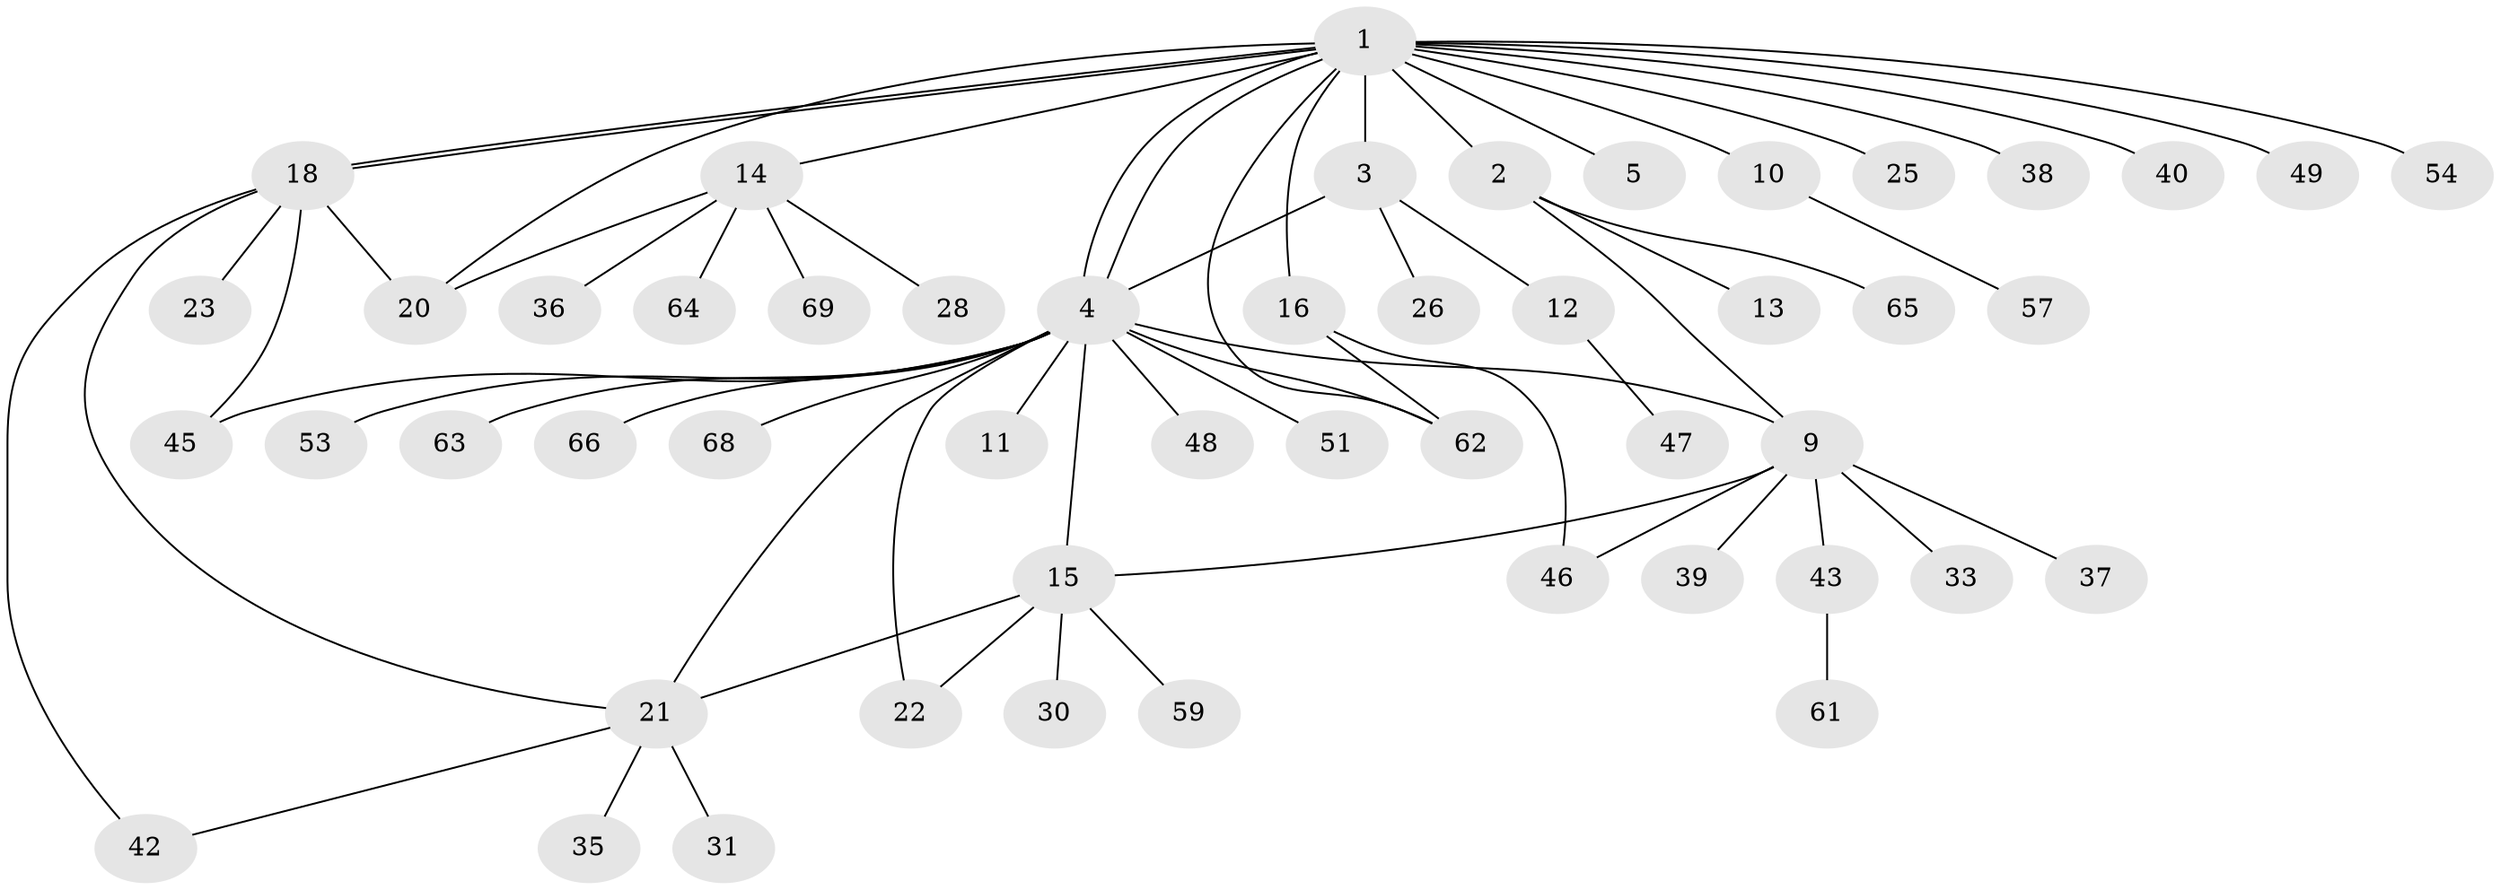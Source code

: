 // Generated by graph-tools (version 1.1) at 2025/23/03/03/25 07:23:55]
// undirected, 50 vertices, 64 edges
graph export_dot {
graph [start="1"]
  node [color=gray90,style=filled];
  1 [super="+7"];
  2 [super="+6"];
  3 [super="+32"];
  4 [super="+8"];
  5 [super="+29"];
  9 [super="+58"];
  10 [super="+17"];
  11;
  12;
  13;
  14 [super="+27"];
  15 [super="+24"];
  16 [super="+19"];
  18 [super="+50"];
  20 [super="+41"];
  21 [super="+52"];
  22;
  23;
  25;
  26 [super="+34"];
  28;
  30;
  31;
  33;
  35;
  36 [super="+67"];
  37;
  38;
  39;
  40;
  42;
  43 [super="+44"];
  45 [super="+56"];
  46;
  47 [super="+60"];
  48;
  49;
  51;
  53;
  54 [super="+55"];
  57;
  59;
  61;
  62;
  63;
  64;
  65;
  66;
  68;
  69;
  1 -- 2;
  1 -- 3;
  1 -- 4;
  1 -- 4;
  1 -- 5;
  1 -- 10;
  1 -- 14;
  1 -- 16;
  1 -- 18;
  1 -- 18;
  1 -- 20;
  1 -- 25;
  1 -- 38;
  1 -- 40;
  1 -- 49;
  1 -- 54;
  1 -- 62;
  2 -- 13;
  2 -- 65;
  2 -- 9;
  3 -- 4;
  3 -- 12;
  3 -- 26;
  4 -- 9 [weight=2];
  4 -- 11;
  4 -- 15;
  4 -- 21;
  4 -- 22;
  4 -- 45;
  4 -- 48;
  4 -- 51;
  4 -- 62;
  4 -- 63;
  4 -- 66;
  4 -- 68;
  4 -- 53;
  9 -- 15;
  9 -- 33;
  9 -- 37;
  9 -- 39;
  9 -- 43;
  9 -- 46;
  10 -- 57;
  12 -- 47;
  14 -- 20;
  14 -- 36;
  14 -- 69;
  14 -- 64;
  14 -- 28;
  15 -- 21;
  15 -- 22;
  15 -- 30;
  15 -- 59;
  16 -- 46;
  16 -- 62;
  18 -- 20;
  18 -- 23;
  18 -- 42;
  18 -- 45;
  18 -- 21;
  21 -- 31;
  21 -- 35;
  21 -- 42;
  43 -- 61;
}
